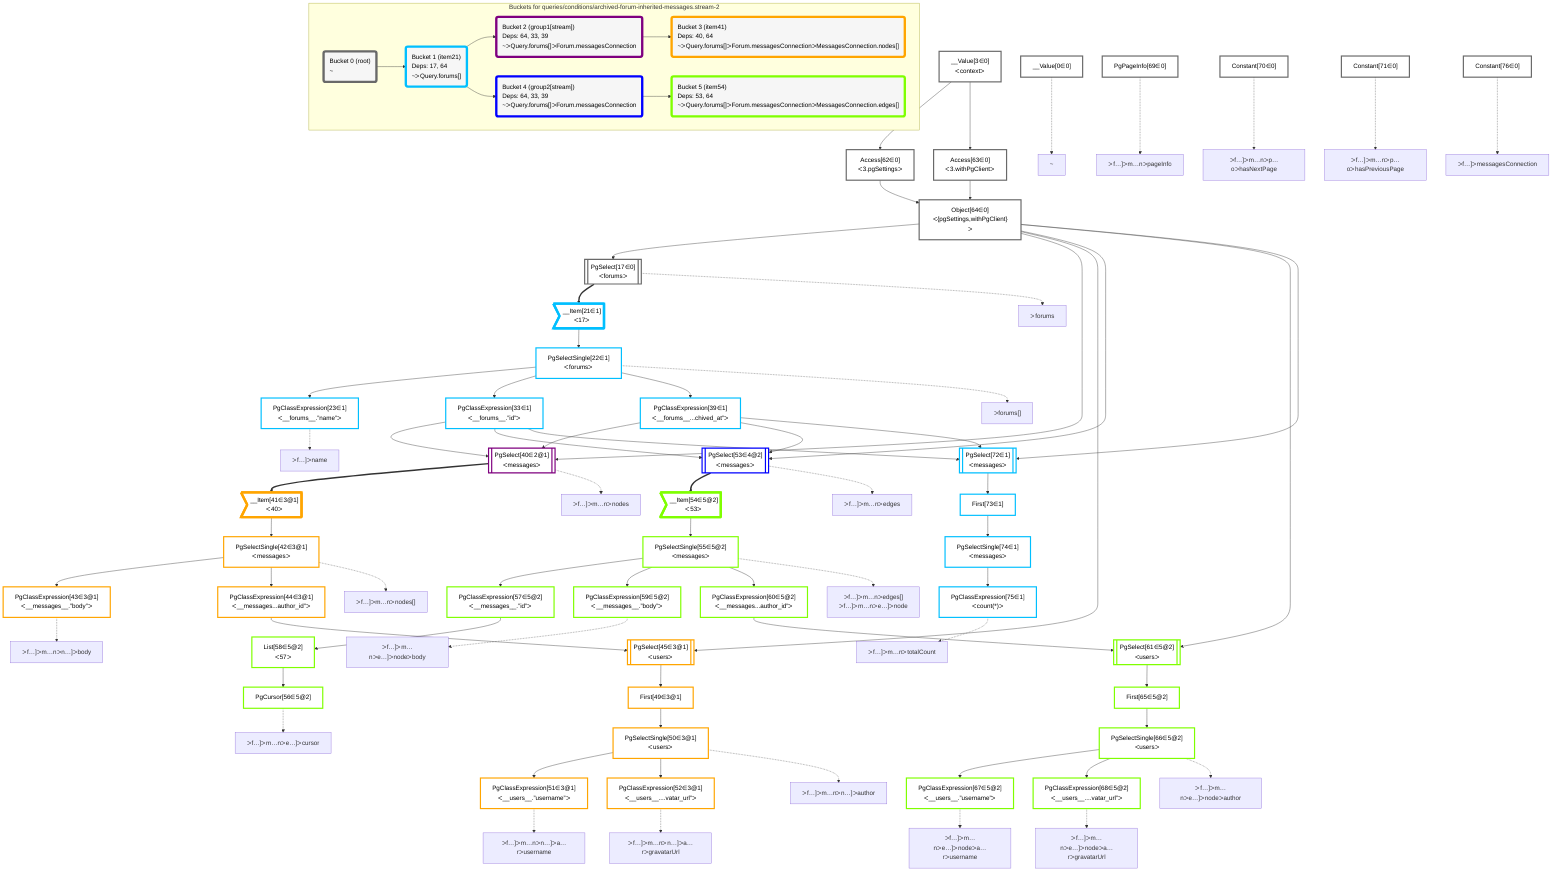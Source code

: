 graph TD
    classDef path fill:#eee,stroke:#000,color:#000
    classDef plan fill:#fff,stroke-width:3px,color:#000
    classDef itemplan fill:#fff,stroke-width:6px,color:#000
    classDef sideeffectplan fill:#f00,stroke-width:6px,color:#000
    classDef bucket fill:#f6f6f6,color:#000,stroke-width:6px,text-align:left


    %% define plans
    __Value0["__Value[0∈0]"]:::plan
    __Value3["__Value[3∈0]<br />ᐸcontextᐳ"]:::plan
    Access62["Access[62∈0]<br />ᐸ3.pgSettingsᐳ"]:::plan
    Access63["Access[63∈0]<br />ᐸ3.withPgClientᐳ"]:::plan
    Object64["Object[64∈0]<br />ᐸ{pgSettings,withPgClient}ᐳ"]:::plan
    PgSelect17[["PgSelect[17∈0]<br />ᐸforumsᐳ"]]:::plan
    __Item21>"__Item[21∈1]<br />ᐸ17ᐳ"]:::itemplan
    PgSelectSingle22["PgSelectSingle[22∈1]<br />ᐸforumsᐳ"]:::plan
    PgClassExpression23["PgClassExpression[23∈1]<br />ᐸ__forums__.”name”ᐳ"]:::plan
    PgClassExpression33["PgClassExpression[33∈1]<br />ᐸ__forums__.”id”ᐳ"]:::plan
    Constant76["Constant[76∈0]"]:::plan
    PgClassExpression39["PgClassExpression[39∈1]<br />ᐸ__forums__...chived_at”ᐳ"]:::plan
    PgSelect40[["PgSelect[40∈2@1]<br />ᐸmessagesᐳ"]]:::plan
    __Item41>"__Item[41∈3@1]<br />ᐸ40ᐳ"]:::itemplan
    PgSelectSingle42["PgSelectSingle[42∈3@1]<br />ᐸmessagesᐳ"]:::plan
    PgClassExpression43["PgClassExpression[43∈3@1]<br />ᐸ__messages__.”body”ᐳ"]:::plan
    PgClassExpression44["PgClassExpression[44∈3@1]<br />ᐸ__messages...author_id”ᐳ"]:::plan
    PgSelect45[["PgSelect[45∈3@1]<br />ᐸusersᐳ"]]:::plan
    First49["First[49∈3@1]"]:::plan
    PgSelectSingle50["PgSelectSingle[50∈3@1]<br />ᐸusersᐳ"]:::plan
    PgClassExpression51["PgClassExpression[51∈3@1]<br />ᐸ__users__.”username”ᐳ"]:::plan
    PgClassExpression52["PgClassExpression[52∈3@1]<br />ᐸ__users__....vatar_url”ᐳ"]:::plan
    PgSelect53[["PgSelect[53∈4@2]<br />ᐸmessagesᐳ"]]:::plan
    __Item54>"__Item[54∈5@2]<br />ᐸ53ᐳ"]:::itemplan
    PgSelectSingle55["PgSelectSingle[55∈5@2]<br />ᐸmessagesᐳ"]:::plan
    PgClassExpression57["PgClassExpression[57∈5@2]<br />ᐸ__messages__.”id”ᐳ"]:::plan
    List58["List[58∈5@2]<br />ᐸ57ᐳ"]:::plan
    PgCursor56["PgCursor[56∈5@2]"]:::plan
    PgClassExpression59["PgClassExpression[59∈5@2]<br />ᐸ__messages__.”body”ᐳ"]:::plan
    PgClassExpression60["PgClassExpression[60∈5@2]<br />ᐸ__messages...author_id”ᐳ"]:::plan
    PgSelect61[["PgSelect[61∈5@2]<br />ᐸusersᐳ"]]:::plan
    First65["First[65∈5@2]"]:::plan
    PgSelectSingle66["PgSelectSingle[66∈5@2]<br />ᐸusersᐳ"]:::plan
    PgClassExpression67["PgClassExpression[67∈5@2]<br />ᐸ__users__.”username”ᐳ"]:::plan
    PgClassExpression68["PgClassExpression[68∈5@2]<br />ᐸ__users__....vatar_url”ᐳ"]:::plan
    PgPageInfo69["PgPageInfo[69∈0]"]:::plan
    Constant70["Constant[70∈0]"]:::plan
    Constant71["Constant[71∈0]"]:::plan
    PgSelect72[["PgSelect[72∈1]<br />ᐸmessagesᐳ"]]:::plan
    First73["First[73∈1]"]:::plan
    PgSelectSingle74["PgSelectSingle[74∈1]<br />ᐸmessagesᐳ"]:::plan
    PgClassExpression75["PgClassExpression[75∈1]<br />ᐸcount(*)ᐳ"]:::plan

    %% plan dependencies
    __Value3 --> Access62
    __Value3 --> Access63
    Access62 & Access63 --> Object64
    Object64 --> PgSelect17
    PgSelect17 ==> __Item21
    __Item21 --> PgSelectSingle22
    PgSelectSingle22 --> PgClassExpression23
    PgSelectSingle22 --> PgClassExpression33
    PgSelectSingle22 --> PgClassExpression39
    Object64 & PgClassExpression33 & PgClassExpression39 --> PgSelect40
    PgSelect40 ==> __Item41
    __Item41 --> PgSelectSingle42
    PgSelectSingle42 --> PgClassExpression43
    PgSelectSingle42 --> PgClassExpression44
    Object64 & PgClassExpression44 --> PgSelect45
    PgSelect45 --> First49
    First49 --> PgSelectSingle50
    PgSelectSingle50 --> PgClassExpression51
    PgSelectSingle50 --> PgClassExpression52
    Object64 & PgClassExpression33 & PgClassExpression39 --> PgSelect53
    PgSelect53 ==> __Item54
    __Item54 --> PgSelectSingle55
    PgSelectSingle55 --> PgClassExpression57
    PgClassExpression57 --> List58
    List58 --> PgCursor56
    PgSelectSingle55 --> PgClassExpression59
    PgSelectSingle55 --> PgClassExpression60
    Object64 & PgClassExpression60 --> PgSelect61
    PgSelect61 --> First65
    First65 --> PgSelectSingle66
    PgSelectSingle66 --> PgClassExpression67
    PgSelectSingle66 --> PgClassExpression68
    Object64 & PgClassExpression33 & PgClassExpression39 --> PgSelect72
    PgSelect72 --> First73
    First73 --> PgSelectSingle74
    PgSelectSingle74 --> PgClassExpression75

    %% plan-to-path relationships
    P0["~"]
    __Value0 -.-> P0
    P17["ᐳforums"]
    PgSelect17 -.-> P17
    P22["ᐳforums[]"]
    PgSelectSingle22 -.-> P22
    P23["ᐳf…]ᐳname"]
    PgClassExpression23 -.-> P23
    P40["ᐳf…]ᐳm…nᐳnodes"]
    PgSelect40 -.-> P40
    P42["ᐳf…]ᐳm…nᐳnodes[]"]
    PgSelectSingle42 -.-> P42
    P43["ᐳf…]ᐳm…nᐳn…]ᐳbody"]
    PgClassExpression43 -.-> P43
    P50["ᐳf…]ᐳm…nᐳn…]ᐳauthor"]
    PgSelectSingle50 -.-> P50
    P51["ᐳf…]ᐳm…nᐳn…]ᐳa…rᐳusername"]
    PgClassExpression51 -.-> P51
    P52["ᐳf…]ᐳm…nᐳn…]ᐳa…rᐳgravatarUrl"]
    PgClassExpression52 -.-> P52
    P53["ᐳf…]ᐳm…nᐳedges"]
    PgSelect53 -.-> P53
    P55["ᐳf…]ᐳm…nᐳedges[]<br />ᐳf…]ᐳm…nᐳe…]ᐳnode"]
    PgSelectSingle55 -.-> P55
    P56["ᐳf…]ᐳm…nᐳe…]ᐳcursor"]
    PgCursor56 -.-> P56
    P59["ᐳf…]ᐳm…nᐳe…]ᐳnodeᐳbody"]
    PgClassExpression59 -.-> P59
    P66["ᐳf…]ᐳm…nᐳe…]ᐳnodeᐳauthor"]
    PgSelectSingle66 -.-> P66
    P67["ᐳf…]ᐳm…nᐳe…]ᐳnodeᐳa…rᐳusername"]
    PgClassExpression67 -.-> P67
    P68["ᐳf…]ᐳm…nᐳe…]ᐳnodeᐳa…rᐳgravatarUrl"]
    PgClassExpression68 -.-> P68
    P69["ᐳf…]ᐳm…nᐳpageInfo"]
    PgPageInfo69 -.-> P69
    P70["ᐳf…]ᐳm…nᐳp…oᐳhasNextPage"]
    Constant70 -.-> P70
    P71["ᐳf…]ᐳm…nᐳp…oᐳhasPreviousPage"]
    Constant71 -.-> P71
    P75["ᐳf…]ᐳm…nᐳtotalCount"]
    PgClassExpression75 -.-> P75
    P76["ᐳf…]ᐳmessagesConnection"]
    Constant76 -.-> P76

    subgraph "Buckets for queries/conditions/archived-forum-inherited-messages.stream-2"
    Bucket0("Bucket 0 (root)<br />~"):::bucket
    classDef bucket0 stroke:#696969
    class Bucket0,__Value0,__Value3,PgSelect17,Access62,Access63,Object64,PgPageInfo69,Constant70,Constant71,Constant76 bucket0
    Bucket1("Bucket 1 (item21)<br />Deps: 17, 64<br />~ᐳQuery.forums[]"):::bucket
    classDef bucket1 stroke:#00bfff
    class Bucket1,__Item21,PgSelectSingle22,PgClassExpression23,PgClassExpression33,PgClassExpression39,PgSelect72,First73,PgSelectSingle74,PgClassExpression75 bucket1
    Bucket2("Bucket 2 (group1[stream])<br />Deps: 64, 33, 39<br />~ᐳQuery.forums[]ᐳForum.messagesConnection"):::bucket
    classDef bucket2 stroke:#7f007f
    class Bucket2,PgSelect40 bucket2
    Bucket3("Bucket 3 (item41)<br />Deps: 40, 64<br />~ᐳQuery.forums[]ᐳForum.messagesConnectionᐳMessagesConnection.nodes[]"):::bucket
    classDef bucket3 stroke:#ffa500
    class Bucket3,__Item41,PgSelectSingle42,PgClassExpression43,PgClassExpression44,PgSelect45,First49,PgSelectSingle50,PgClassExpression51,PgClassExpression52 bucket3
    Bucket4("Bucket 4 (group2[stream])<br />Deps: 64, 33, 39<br />~ᐳQuery.forums[]ᐳForum.messagesConnection"):::bucket
    classDef bucket4 stroke:#0000ff
    class Bucket4,PgSelect53 bucket4
    Bucket5("Bucket 5 (item54)<br />Deps: 53, 64<br />~ᐳQuery.forums[]ᐳForum.messagesConnectionᐳMessagesConnection.edges[]"):::bucket
    classDef bucket5 stroke:#7fff00
    class Bucket5,__Item54,PgSelectSingle55,PgCursor56,PgClassExpression57,List58,PgClassExpression59,PgClassExpression60,PgSelect61,First65,PgSelectSingle66,PgClassExpression67,PgClassExpression68 bucket5
    Bucket0 --> Bucket1
    Bucket1 --> Bucket2 & Bucket4
    Bucket2 --> Bucket3
    Bucket4 --> Bucket5
    end